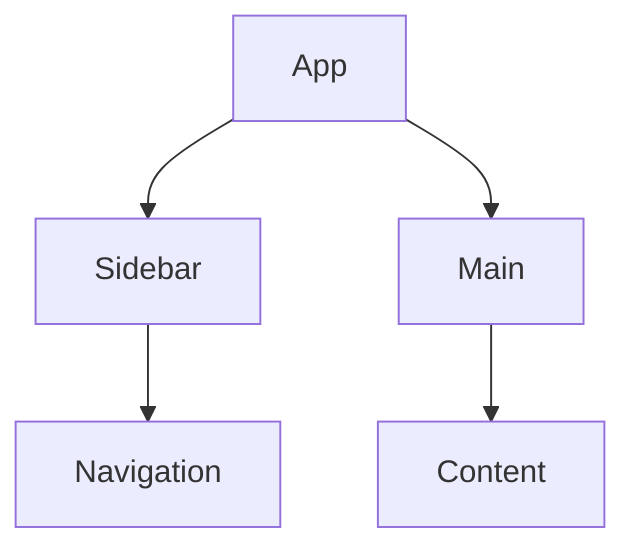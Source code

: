 ﻿flowchart TD
  App --> Sidebar
  App --> Main
  Sidebar --> Nav["Navigation"]
  Main --> Content["Content"]